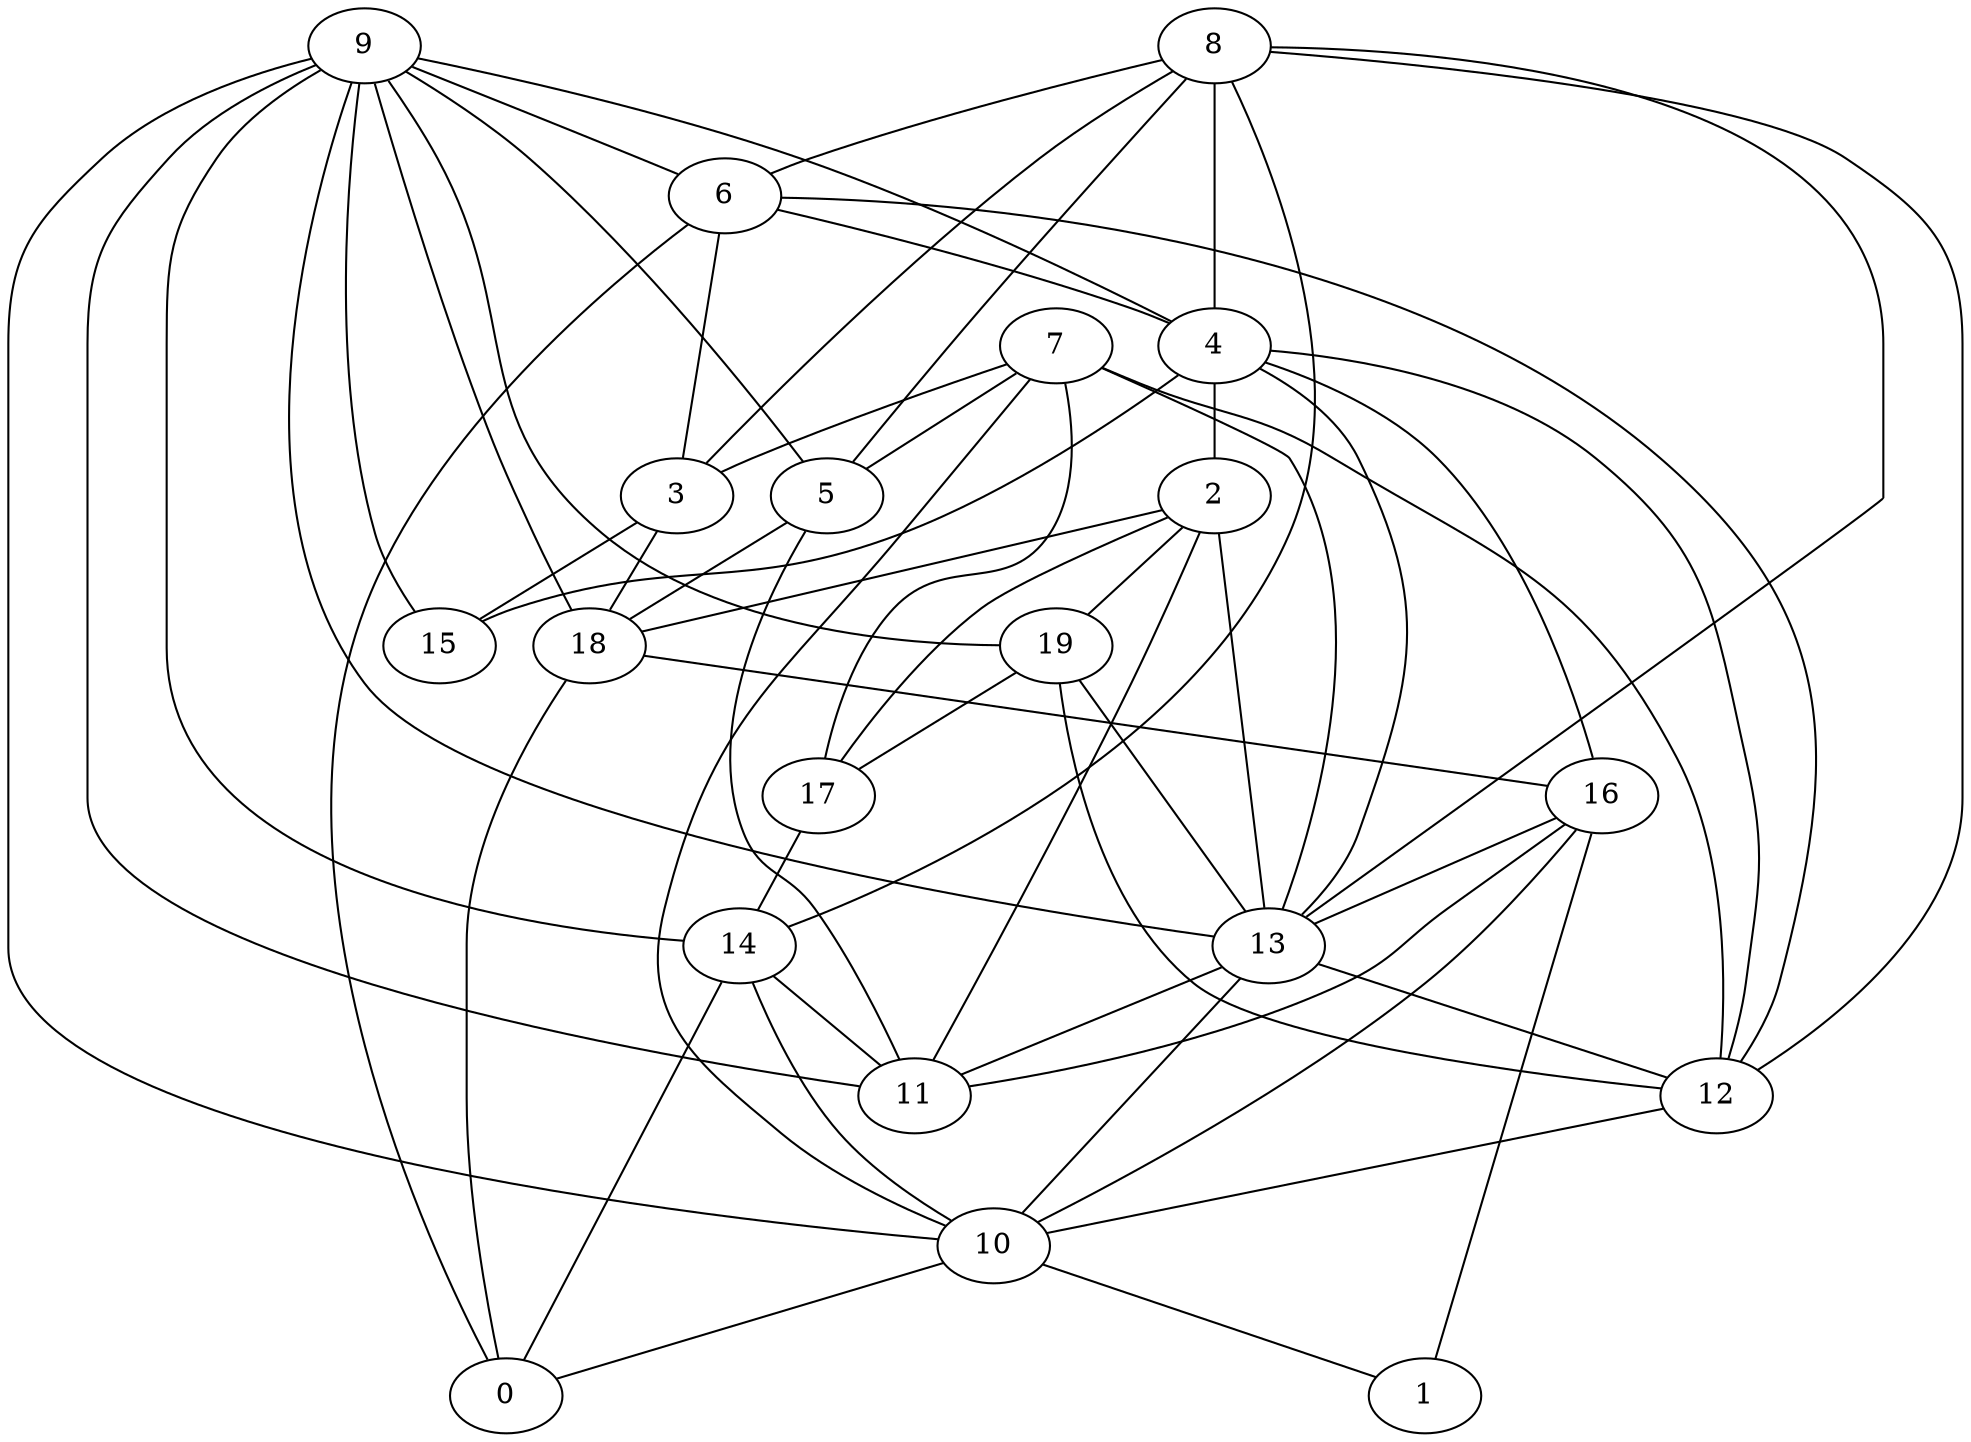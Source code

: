 digraph GG_graph {

subgraph G_graph {
edge [color = black]
"4" -> "15" [dir = none]
"19" -> "13" [dir = none]
"10" -> "1" [dir = none]
"14" -> "11" [dir = none]
"14" -> "0" [dir = none]
"14" -> "10" [dir = none]
"13" -> "12" [dir = none]
"13" -> "11" [dir = none]
"5" -> "11" [dir = none]
"9" -> "6" [dir = none]
"9" -> "15" [dir = none]
"9" -> "18" [dir = none]
"9" -> "5" [dir = none]
"7" -> "13" [dir = none]
"17" -> "14" [dir = none]
"3" -> "18" [dir = none]
"16" -> "10" [dir = none]
"8" -> "13" [dir = none]
"2" -> "18" [dir = none]
"8" -> "12" [dir = none]
"4" -> "12" [dir = none]
"19" -> "12" [dir = none]
"4" -> "2" [dir = none]
"2" -> "19" [dir = none]
"9" -> "4" [dir = none]
"6" -> "4" [dir = none]
"2" -> "13" [dir = none]
"19" -> "17" [dir = none]
"7" -> "10" [dir = none]
"9" -> "10" [dir = none]
"8" -> "6" [dir = none]
"4" -> "13" [dir = none]
"13" -> "10" [dir = none]
"6" -> "12" [dir = none]
"7" -> "5" [dir = none]
"7" -> "3" [dir = none]
"16" -> "11" [dir = none]
"12" -> "10" [dir = none]
"9" -> "13" [dir = none]
"4" -> "16" [dir = none]
"18" -> "0" [dir = none]
"6" -> "0" [dir = none]
"8" -> "5" [dir = none]
"9" -> "11" [dir = none]
"7" -> "17" [dir = none]
"7" -> "12" [dir = none]
"18" -> "16" [dir = none]
"5" -> "18" [dir = none]
"8" -> "14" [dir = none]
"6" -> "3" [dir = none]
"2" -> "17" [dir = none]
"9" -> "19" [dir = none]
"3" -> "15" [dir = none]
"16" -> "1" [dir = none]
"16" -> "13" [dir = none]
"8" -> "3" [dir = none]
"2" -> "11" [dir = none]
"10" -> "0" [dir = none]
"8" -> "4" [dir = none]
"9" -> "14" [dir = none]
}

}
